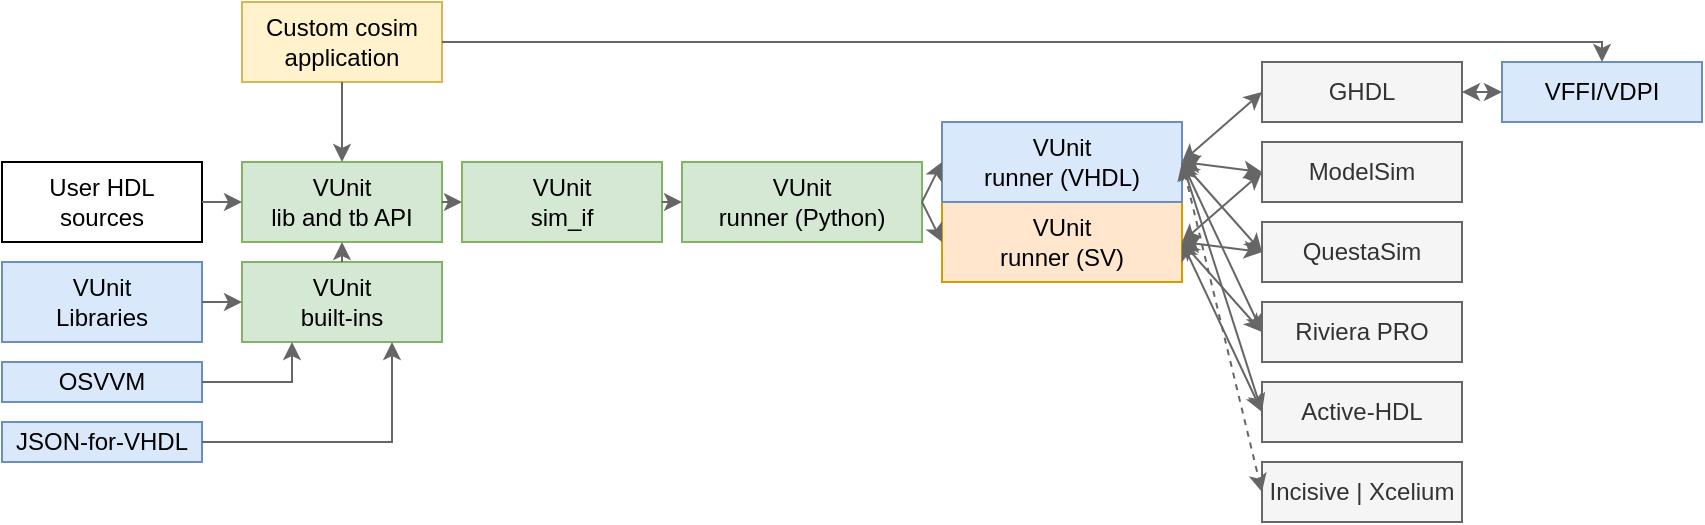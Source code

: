 <mxfile version="17.4.0" type="device"><diagram id="6X1kH3z2bcWWd2hIwstX" name="Page-1"><mxGraphModel dx="1783" dy="1042" grid="1" gridSize="10" guides="1" tooltips="1" connect="1" arrows="1" fold="1" page="1" pageScale="1" pageWidth="3300" pageHeight="4681" math="0" shadow="0"><root><mxCell id="0"/><mxCell id="1" parent="0"/><mxCell id="5CLAJSZ7TORCJ3R1J9F_-9" value="VUnit&lt;br&gt;Libraries" style="rounded=0;whiteSpace=wrap;html=1;fillColor=#dae8fc;strokeColor=#6c8ebf;" parent="1" vertex="1"><mxGeometry x="80" y="210" width="100" height="40" as="geometry"/></mxCell><mxCell id="5CLAJSZ7TORCJ3R1J9F_-10" value="GHDL" style="rounded=0;whiteSpace=wrap;html=1;fillColor=#f5f5f5;strokeColor=#666666;fontColor=#333333;" parent="1" vertex="1"><mxGeometry x="710" y="110" width="100" height="30" as="geometry"/></mxCell><mxCell id="5CLAJSZ7TORCJ3R1J9F_-13" value="ModelSim" style="rounded=0;whiteSpace=wrap;html=1;fillColor=#f5f5f5;strokeColor=#666666;fontColor=#333333;" parent="1" vertex="1"><mxGeometry x="710" y="150" width="100" height="30" as="geometry"/></mxCell><mxCell id="5CLAJSZ7TORCJ3R1J9F_-14" value="Riviera PRO" style="rounded=0;whiteSpace=wrap;html=1;fillColor=#f5f5f5;strokeColor=#666666;fontColor=#333333;" parent="1" vertex="1"><mxGeometry x="710" y="230" width="100" height="30" as="geometry"/></mxCell><mxCell id="5CLAJSZ7TORCJ3R1J9F_-15" value="Active-HDL" style="rounded=0;whiteSpace=wrap;html=1;fillColor=#f5f5f5;strokeColor=#666666;fontColor=#333333;" parent="1" vertex="1"><mxGeometry x="710" y="270" width="100" height="30" as="geometry"/></mxCell><mxCell id="5CLAJSZ7TORCJ3R1J9F_-16" value="QuestaSim" style="rounded=0;whiteSpace=wrap;html=1;fillColor=#f5f5f5;strokeColor=#666666;fontColor=#333333;" parent="1" vertex="1"><mxGeometry x="710" y="190" width="100" height="30" as="geometry"/></mxCell><mxCell id="5CLAJSZ7TORCJ3R1J9F_-20" value="VUnit&lt;br&gt;sim_if" style="rounded=0;whiteSpace=wrap;html=1;fillColor=#d5e8d4;strokeColor=#82b366;" parent="1" vertex="1"><mxGeometry x="310" y="160" width="100" height="40" as="geometry"/></mxCell><mxCell id="5CLAJSZ7TORCJ3R1J9F_-23" value="OSVVM" style="rounded=0;whiteSpace=wrap;html=1;fillColor=#dae8fc;strokeColor=#6c8ebf;" parent="1" vertex="1"><mxGeometry x="80" y="260" width="100" height="20" as="geometry"/></mxCell><mxCell id="5CLAJSZ7TORCJ3R1J9F_-24" value="VUnit&lt;br&gt;runner (Python)" style="rounded=0;whiteSpace=wrap;html=1;fillColor=#d5e8d4;strokeColor=#82b366;" parent="1" vertex="1"><mxGeometry x="420" y="160" width="120" height="40" as="geometry"/></mxCell><mxCell id="5CLAJSZ7TORCJ3R1J9F_-25" value="Incisive | Xcelium" style="rounded=0;whiteSpace=wrap;html=1;fillColor=#f5f5f5;strokeColor=#666666;fontColor=#333333;" parent="1" vertex="1"><mxGeometry x="710" y="310" width="100" height="30" as="geometry"/></mxCell><mxCell id="5CLAJSZ7TORCJ3R1J9F_-27" value="VUnit&lt;br&gt;built-ins" style="rounded=0;whiteSpace=wrap;html=1;fillColor=#d5e8d4;strokeColor=#82b366;" parent="1" vertex="1"><mxGeometry x="200" y="210" width="100" height="40" as="geometry"/></mxCell><mxCell id="5CLAJSZ7TORCJ3R1J9F_-32" value="VUnit&lt;br&gt;lib and tb API" style="rounded=0;whiteSpace=wrap;html=1;fillColor=#d5e8d4;strokeColor=#82b366;" parent="1" vertex="1"><mxGeometry x="200" y="160" width="100" height="40" as="geometry"/></mxCell><mxCell id="5CLAJSZ7TORCJ3R1J9F_-33" value="" style="endArrow=classic;html=1;edgeStyle=orthogonalEdgeStyle;entryX=0;entryY=0.5;entryDx=0;entryDy=0;rounded=0;strokeColor=#666666;" parent="1" source="5CLAJSZ7TORCJ3R1J9F_-9" target="5CLAJSZ7TORCJ3R1J9F_-27" edge="1"><mxGeometry width="50" height="50" relative="1" as="geometry"><mxPoint x="-130" y="90" as="sourcePoint"/><mxPoint x="260" y="170" as="targetPoint"/></mxGeometry></mxCell><mxCell id="5CLAJSZ7TORCJ3R1J9F_-36" value="" style="endArrow=classic;html=1;entryX=0;entryY=0.5;entryDx=0;entryDy=0;exitX=1;exitY=0.5;exitDx=0;exitDy=0;strokeColor=#666666;" parent="1" source="5CLAJSZ7TORCJ3R1J9F_-32" target="5CLAJSZ7TORCJ3R1J9F_-20" edge="1"><mxGeometry width="50" height="50" relative="1" as="geometry"><mxPoint x="180" as="sourcePoint"/><mxPoint x="230" y="-50" as="targetPoint"/></mxGeometry></mxCell><mxCell id="5CLAJSZ7TORCJ3R1J9F_-37" value="" style="endArrow=classic;html=1;entryX=0;entryY=0.5;entryDx=0;entryDy=0;exitX=1;exitY=0.5;exitDx=0;exitDy=0;strokeColor=#666666;" parent="1" source="5CLAJSZ7TORCJ3R1J9F_-20" target="5CLAJSZ7TORCJ3R1J9F_-24" edge="1"><mxGeometry width="50" height="50" relative="1" as="geometry"><mxPoint x="400" y="110" as="sourcePoint"/><mxPoint x="320" y="190" as="targetPoint"/></mxGeometry></mxCell><mxCell id="5CLAJSZ7TORCJ3R1J9F_-38" value="VUnit&lt;br&gt;runner (SV)" style="rounded=0;whiteSpace=wrap;html=1;fillColor=#ffe6cc;strokeColor=#d79b00;" parent="1" vertex="1"><mxGeometry x="550" y="180" width="120" height="40" as="geometry"/></mxCell><mxCell id="5CLAJSZ7TORCJ3R1J9F_-39" value="VUnit&lt;br&gt;runner (VHDL)" style="rounded=0;whiteSpace=wrap;html=1;fillColor=#dae8fc;strokeColor=#6c8ebf;" parent="1" vertex="1"><mxGeometry x="550" y="140" width="120" height="40" as="geometry"/></mxCell><mxCell id="5CLAJSZ7TORCJ3R1J9F_-40" value="" style="endArrow=classic;html=1;entryX=0;entryY=0.5;entryDx=0;entryDy=0;exitX=1;exitY=0.5;exitDx=0;exitDy=0;strokeColor=#666666;" parent="1" source="5CLAJSZ7TORCJ3R1J9F_-24" target="5CLAJSZ7TORCJ3R1J9F_-39" edge="1"><mxGeometry width="50" height="50" relative="1" as="geometry"><mxPoint x="420" y="190" as="sourcePoint"/><mxPoint x="430" y="190" as="targetPoint"/></mxGeometry></mxCell><mxCell id="5CLAJSZ7TORCJ3R1J9F_-41" value="" style="endArrow=classic;html=1;entryX=0;entryY=0.5;entryDx=0;entryDy=0;exitX=1;exitY=0.5;exitDx=0;exitDy=0;strokeColor=#666666;" parent="1" source="5CLAJSZ7TORCJ3R1J9F_-24" target="5CLAJSZ7TORCJ3R1J9F_-38" edge="1"><mxGeometry width="50" height="50" relative="1" as="geometry"><mxPoint x="550" y="190" as="sourcePoint"/><mxPoint x="560" y="170" as="targetPoint"/></mxGeometry></mxCell><mxCell id="5CLAJSZ7TORCJ3R1J9F_-42" value="" style="endArrow=classic;html=1;entryX=0;entryY=0.5;entryDx=0;entryDy=0;exitX=1;exitY=0.5;exitDx=0;exitDy=0;startArrow=classic;startFill=1;endFill=1;strokeColor=#666666;" parent="1" source="5CLAJSZ7TORCJ3R1J9F_-39" target="5CLAJSZ7TORCJ3R1J9F_-10" edge="1"><mxGeometry width="50" height="50" relative="1" as="geometry"><mxPoint x="550" y="190" as="sourcePoint"/><mxPoint x="560" y="170" as="targetPoint"/></mxGeometry></mxCell><mxCell id="5CLAJSZ7TORCJ3R1J9F_-43" value="" style="endArrow=classic;html=1;entryX=0;entryY=0.5;entryDx=0;entryDy=0;exitX=1;exitY=0.5;exitDx=0;exitDy=0;startArrow=classic;startFill=1;endFill=1;strokeColor=#666666;" parent="1" source="5CLAJSZ7TORCJ3R1J9F_-39" target="5CLAJSZ7TORCJ3R1J9F_-13" edge="1"><mxGeometry width="50" height="50" relative="1" as="geometry"><mxPoint x="680" y="170" as="sourcePoint"/><mxPoint x="720" y="30" as="targetPoint"/></mxGeometry></mxCell><mxCell id="5CLAJSZ7TORCJ3R1J9F_-44" value="" style="endArrow=classic;html=1;entryX=0;entryY=0.5;entryDx=0;entryDy=0;exitX=1;exitY=0.5;exitDx=0;exitDy=0;startArrow=classic;startFill=1;endFill=1;strokeColor=#666666;" parent="1" source="5CLAJSZ7TORCJ3R1J9F_-38" target="5CLAJSZ7TORCJ3R1J9F_-13" edge="1"><mxGeometry width="50" height="50" relative="1" as="geometry"><mxPoint x="680" y="170" as="sourcePoint"/><mxPoint x="720" y="150" as="targetPoint"/></mxGeometry></mxCell><mxCell id="5CLAJSZ7TORCJ3R1J9F_-45" value="" style="endArrow=classic;html=1;entryX=0;entryY=0.5;entryDx=0;entryDy=0;exitX=1;exitY=0.5;exitDx=0;exitDy=0;startArrow=classic;startFill=1;endFill=1;strokeColor=#666666;" parent="1" source="5CLAJSZ7TORCJ3R1J9F_-38" target="5CLAJSZ7TORCJ3R1J9F_-16" edge="1"><mxGeometry width="50" height="50" relative="1" as="geometry"><mxPoint x="680" y="210" as="sourcePoint"/><mxPoint x="720" y="150" as="targetPoint"/></mxGeometry></mxCell><mxCell id="5CLAJSZ7TORCJ3R1J9F_-46" value="" style="endArrow=classic;html=1;entryX=0;entryY=0.5;entryDx=0;entryDy=0;exitX=1;exitY=0.5;exitDx=0;exitDy=0;startArrow=classic;startFill=1;endFill=1;strokeColor=#666666;" parent="1" source="5CLAJSZ7TORCJ3R1J9F_-38" target="5CLAJSZ7TORCJ3R1J9F_-14" edge="1"><mxGeometry width="50" height="50" relative="1" as="geometry"><mxPoint x="680" y="210" as="sourcePoint"/><mxPoint x="720" y="190" as="targetPoint"/></mxGeometry></mxCell><mxCell id="5CLAJSZ7TORCJ3R1J9F_-47" value="" style="endArrow=classic;html=1;entryX=0;entryY=0.5;entryDx=0;entryDy=0;exitX=1;exitY=0.5;exitDx=0;exitDy=0;startArrow=classic;startFill=1;endFill=1;strokeColor=#666666;" parent="1" source="5CLAJSZ7TORCJ3R1J9F_-39" target="5CLAJSZ7TORCJ3R1J9F_-16" edge="1"><mxGeometry width="50" height="50" relative="1" as="geometry"><mxPoint x="680" y="210" as="sourcePoint"/><mxPoint x="720" y="230" as="targetPoint"/></mxGeometry></mxCell><mxCell id="5CLAJSZ7TORCJ3R1J9F_-48" value="" style="endArrow=classic;html=1;entryX=0;entryY=0.5;entryDx=0;entryDy=0;exitX=1;exitY=0.5;exitDx=0;exitDy=0;startArrow=classic;startFill=1;endFill=1;strokeColor=#666666;" parent="1" source="5CLAJSZ7TORCJ3R1J9F_-39" target="5CLAJSZ7TORCJ3R1J9F_-14" edge="1"><mxGeometry width="50" height="50" relative="1" as="geometry"><mxPoint x="680" y="170" as="sourcePoint"/><mxPoint x="720" y="190" as="targetPoint"/></mxGeometry></mxCell><mxCell id="5CLAJSZ7TORCJ3R1J9F_-49" value="" style="endArrow=classic;html=1;entryX=0;entryY=0.5;entryDx=0;entryDy=0;exitX=1;exitY=0.5;exitDx=0;exitDy=0;startArrow=classic;startFill=1;endFill=1;strokeColor=#666666;" parent="1" source="5CLAJSZ7TORCJ3R1J9F_-39" target="5CLAJSZ7TORCJ3R1J9F_-15" edge="1"><mxGeometry width="50" height="50" relative="1" as="geometry"><mxPoint x="680" y="170" as="sourcePoint"/><mxPoint x="720" y="230" as="targetPoint"/></mxGeometry></mxCell><mxCell id="5CLAJSZ7TORCJ3R1J9F_-50" value="" style="endArrow=classic;html=1;entryX=0;entryY=0.5;entryDx=0;entryDy=0;startArrow=classic;startFill=1;endFill=1;strokeColor=#666666;" parent="1" target="5CLAJSZ7TORCJ3R1J9F_-15" edge="1"><mxGeometry width="50" height="50" relative="1" as="geometry"><mxPoint x="670" y="200" as="sourcePoint"/><mxPoint x="720" y="270" as="targetPoint"/></mxGeometry></mxCell><mxCell id="5CLAJSZ7TORCJ3R1J9F_-57" value="VFFI/VDPI" style="rounded=0;whiteSpace=wrap;html=1;fillColor=#dae8fc;strokeColor=#6c8ebf;" parent="1" vertex="1"><mxGeometry x="830" y="110" width="100" height="30" as="geometry"/></mxCell><mxCell id="5CLAJSZ7TORCJ3R1J9F_-62" value="" style="endArrow=classic;html=1;entryX=1;entryY=0.5;entryDx=0;entryDy=0;exitX=0;exitY=0.5;exitDx=0;exitDy=0;startArrow=classic;startFill=1;endFill=1;strokeColor=#666666;" parent="1" source="5CLAJSZ7TORCJ3R1J9F_-57" target="5CLAJSZ7TORCJ3R1J9F_-10" edge="1"><mxGeometry width="50" height="50" relative="1" as="geometry"><mxPoint x="880" y="140.0" as="sourcePoint"/><mxPoint x="840" y="55.0" as="targetPoint"/></mxGeometry></mxCell><mxCell id="5CLAJSZ7TORCJ3R1J9F_-74" value="Custom cosim&lt;br&gt;application" style="rounded=0;whiteSpace=wrap;html=1;fillColor=#fff2cc;strokeColor=#d6b656;" parent="1" vertex="1"><mxGeometry x="200" y="80" width="100" height="40" as="geometry"/></mxCell><mxCell id="5CLAJSZ7TORCJ3R1J9F_-76" value="" style="endArrow=classic;html=1;exitX=1;exitY=0.5;exitDx=0;exitDy=0;edgeStyle=orthogonalEdgeStyle;rounded=0;strokeColor=#666666;entryX=0.5;entryY=0;entryDx=0;entryDy=0;" parent="1" source="5CLAJSZ7TORCJ3R1J9F_-74" target="5CLAJSZ7TORCJ3R1J9F_-57" edge="1"><mxGeometry width="50" height="50" relative="1" as="geometry"><mxPoint x="-240" y="420" as="sourcePoint"/><mxPoint x="1060" y="360" as="targetPoint"/><Array as="points"><mxPoint x="880" y="100"/></Array></mxGeometry></mxCell><mxCell id="5CLAJSZ7TORCJ3R1J9F_-83" value="" style="endArrow=classic;html=1;entryX=0;entryY=0.5;entryDx=0;entryDy=0;exitX=1;exitY=0.5;exitDx=0;exitDy=0;startArrow=classic;startFill=1;endFill=1;strokeColor=#666666;dashed=1;" parent="1" source="5CLAJSZ7TORCJ3R1J9F_-39" target="5CLAJSZ7TORCJ3R1J9F_-25" edge="1"><mxGeometry width="50" height="50" relative="1" as="geometry"><mxPoint x="680" y="170" as="sourcePoint"/><mxPoint x="720" y="135" as="targetPoint"/></mxGeometry></mxCell><mxCell id="5CLAJSZ7TORCJ3R1J9F_-85" value="JSON-for-VHDL" style="rounded=0;whiteSpace=wrap;html=1;fillColor=#dae8fc;strokeColor=#6c8ebf;" parent="1" vertex="1"><mxGeometry x="80" y="290" width="100" height="20" as="geometry"/></mxCell><mxCell id="5CLAJSZ7TORCJ3R1J9F_-86" value="" style="endArrow=classic;html=1;edgeStyle=orthogonalEdgeStyle;entryX=0.25;entryY=1;entryDx=0;entryDy=0;rounded=0;strokeColor=#666666;exitX=1;exitY=0.5;exitDx=0;exitDy=0;" parent="1" source="5CLAJSZ7TORCJ3R1J9F_-23" target="5CLAJSZ7TORCJ3R1J9F_-27" edge="1"><mxGeometry width="50" height="50" relative="1" as="geometry"><mxPoint x="200" y="240" as="sourcePoint"/><mxPoint x="235" y="210" as="targetPoint"/></mxGeometry></mxCell><mxCell id="5CLAJSZ7TORCJ3R1J9F_-87" value="" style="endArrow=classic;html=1;edgeStyle=orthogonalEdgeStyle;entryX=0.75;entryY=1;entryDx=0;entryDy=0;rounded=0;strokeColor=#666666;exitX=1;exitY=0.5;exitDx=0;exitDy=0;" parent="1" source="5CLAJSZ7TORCJ3R1J9F_-85" target="5CLAJSZ7TORCJ3R1J9F_-27" edge="1"><mxGeometry width="50" height="50" relative="1" as="geometry"><mxPoint x="200" y="290" as="sourcePoint"/><mxPoint x="260" y="210" as="targetPoint"/></mxGeometry></mxCell><mxCell id="5CLAJSZ7TORCJ3R1J9F_-88" value="User HDL&lt;br&gt; sources" style="rounded=0;whiteSpace=wrap;html=1;" parent="1" vertex="1"><mxGeometry x="80" y="160" width="100" height="40" as="geometry"/></mxCell><mxCell id="5CLAJSZ7TORCJ3R1J9F_-89" value="" style="endArrow=classic;html=1;edgeStyle=orthogonalEdgeStyle;entryX=0;entryY=0.5;entryDx=0;entryDy=0;rounded=0;strokeColor=#666666;exitX=1;exitY=0.5;exitDx=0;exitDy=0;" parent="1" source="5CLAJSZ7TORCJ3R1J9F_-88" target="5CLAJSZ7TORCJ3R1J9F_-32" edge="1"><mxGeometry width="50" height="50" relative="1" as="geometry"><mxPoint x="90" y="340" as="sourcePoint"/><mxPoint x="175" y="210" as="targetPoint"/></mxGeometry></mxCell><mxCell id="5CLAJSZ7TORCJ3R1J9F_-90" value="" style="endArrow=classic;html=1;entryX=0.5;entryY=0;entryDx=0;entryDy=0;exitX=0.5;exitY=1;exitDx=0;exitDy=0;strokeColor=#666666;" parent="1" source="5CLAJSZ7TORCJ3R1J9F_-74" target="5CLAJSZ7TORCJ3R1J9F_-32" edge="1"><mxGeometry width="50" height="50" relative="1" as="geometry"><mxPoint x="310" y="190" as="sourcePoint"/><mxPoint x="320" y="190" as="targetPoint"/></mxGeometry></mxCell><mxCell id="5CLAJSZ7TORCJ3R1J9F_-91" value="" style="endArrow=classic;html=1;entryX=0.5;entryY=1;entryDx=0;entryDy=0;exitX=0.5;exitY=0;exitDx=0;exitDy=0;strokeColor=#666666;" parent="1" source="5CLAJSZ7TORCJ3R1J9F_-27" target="5CLAJSZ7TORCJ3R1J9F_-32" edge="1"><mxGeometry width="50" height="50" relative="1" as="geometry"><mxPoint x="260" y="130" as="sourcePoint"/><mxPoint x="260" y="170" as="targetPoint"/></mxGeometry></mxCell></root></mxGraphModel></diagram></mxfile>